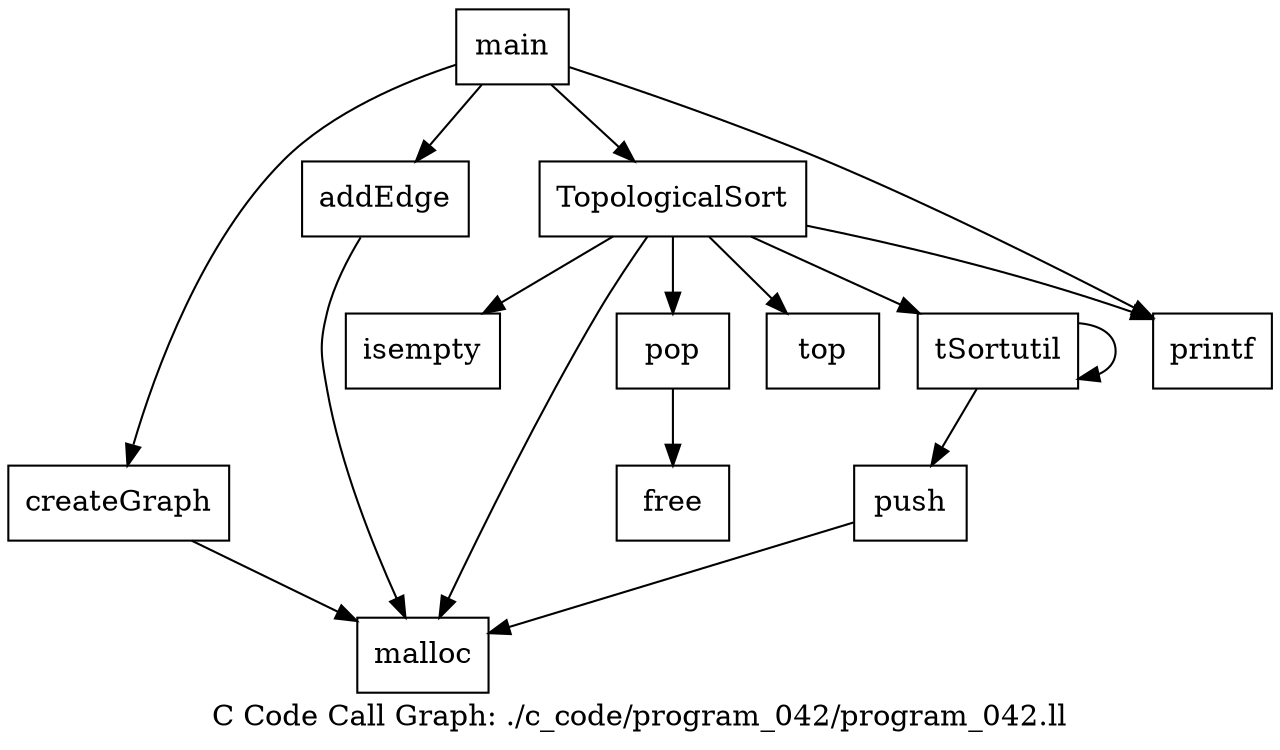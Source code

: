 digraph "C Code Call Graph: ./c_code/program_042/program_042.ll" {
	label="C Code Call Graph: ./c_code/program_042/program_042.ll";

	Node0x5600b9cb9f40 [shape=record,label="{isempty}"];
	Node0x5600b9cb9fc0 [shape=record,label="{push}"];
	Node0x5600b9cb9fc0 -> Node0x5600b9cba040;
	Node0x5600b9cba040 [shape=record,label="{malloc}"];
	Node0x5600b9cba1a0 [shape=record,label="{pop}"];
	Node0x5600b9cba1a0 -> Node0x5600b9cba220;
	Node0x5600b9cba220 [shape=record,label="{free}"];
	Node0x5600b9cbf6e0 [shape=record,label="{top}"];
	Node0x5600b9cbf760 [shape=record,label="{createGraph}"];
	Node0x5600b9cbf760 -> Node0x5600b9cba040;
	Node0x5600b9cbf810 [shape=record,label="{addEdge}"];
	Node0x5600b9cbf810 -> Node0x5600b9cba040;
	Node0x5600b9cbf890 [shape=record,label="{tSortutil}"];
	Node0x5600b9cbf890 -> Node0x5600b9cbf890;
	Node0x5600b9cbf890 -> Node0x5600b9cb9fc0;
	Node0x5600b9cbfbd0 [shape=record,label="{TopologicalSort}"];
	Node0x5600b9cbfbd0 -> Node0x5600b9cba040;
	Node0x5600b9cbfbd0 -> Node0x5600b9cbf890;
	Node0x5600b9cbfbd0 -> Node0x5600b9cb9f40;
	Node0x5600b9cbfbd0 -> Node0x5600b9cbf6e0;
	Node0x5600b9cbfbd0 -> Node0x5600b9cbfc50;
	Node0x5600b9cbfbd0 -> Node0x5600b9cba1a0;
	Node0x5600b9cbfc50 [shape=record,label="{printf}"];
	Node0x5600b9cbfcd0 [shape=record,label="{main}"];
	Node0x5600b9cbfcd0 -> Node0x5600b9cbf760;
	Node0x5600b9cbfcd0 -> Node0x5600b9cbf810;
	Node0x5600b9cbfcd0 -> Node0x5600b9cbfbd0;
	Node0x5600b9cbfcd0 -> Node0x5600b9cbfc50;
}
